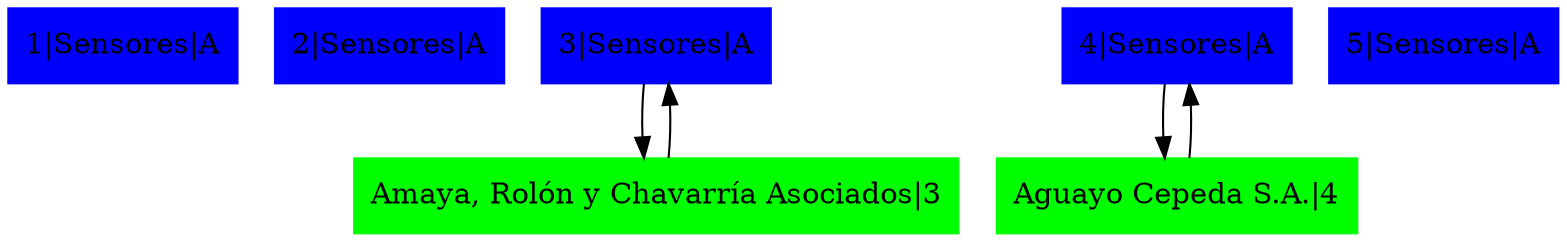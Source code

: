 digraph G{
node[shape=box];
rankdir=TB;
graph[splines=polyline]
node0xbed0310[label="1|Sensores|A",color=blue,style =filled];
node0xbed0340[label="2|Sensores|A",color=blue,style =filled];
{rank=same;node0xbed0340;node0xbed0310}
node0xbed0370[label="3|Sensores|A",color=blue,style =filled];
{rank=same;node0xbed0370;node0xbed0340}
node0xc0001a4180[label="Amaya, Rolón y Chavarría Asociados|3",color=green,style =filled];
node0xbed0370->node0xc0001a4180;
node0xc0001a4180->node0xbed0370;
node0xbed03a0[label="4|Sensores|A",color=blue,style =filled];
{rank=same;node0xbed03a0;node0xbed0370}
node0xc0001a4200[label="Aguayo Cepeda S.A.|4",color=green,style =filled];
node0xbed03a0->node0xc0001a4200;
node0xc0001a4200->node0xbed03a0;
node0xbed03d0[label="5|Sensores|A",color=blue,style =filled];
{rank=same;node0xbed03d0;node0xbed03a0}
}